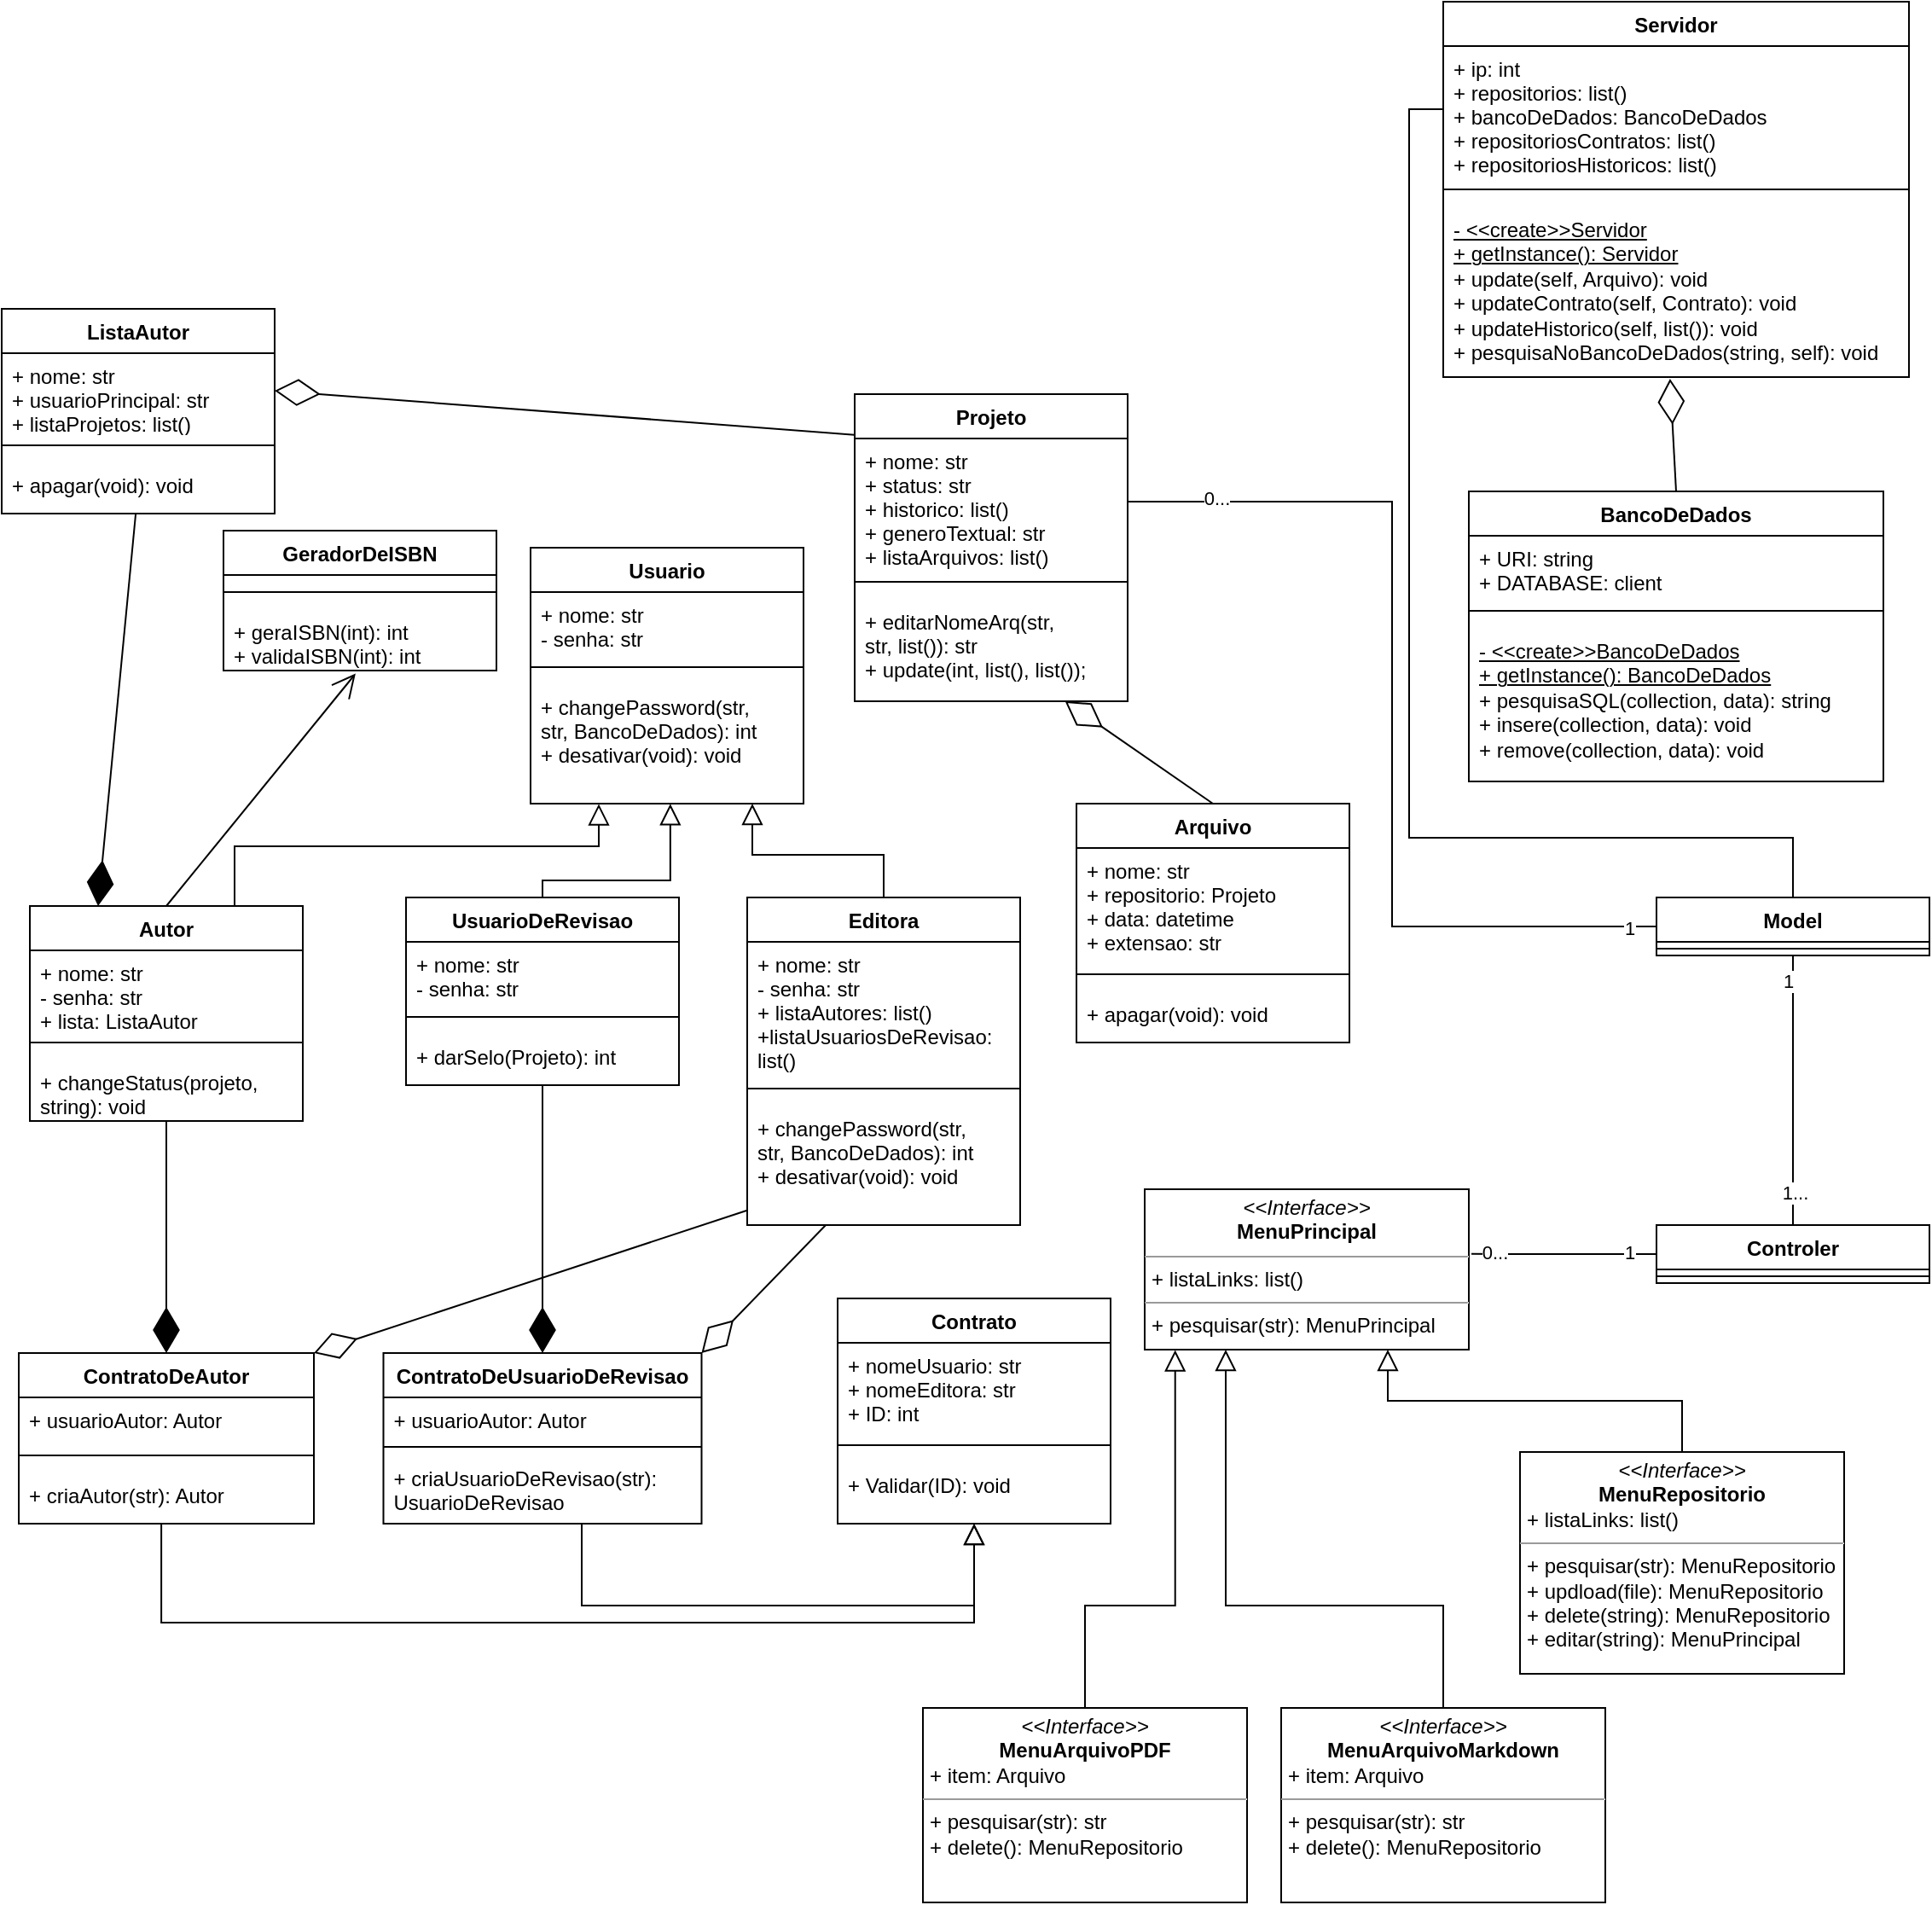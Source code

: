 <mxfile version="16.6.1" type="github">
  <diagram id="iD0jJyExuzn9wdiRFbf3" name="Page-1">
    <mxGraphModel dx="868" dy="496" grid="1" gridSize="10" guides="1" tooltips="1" connect="1" arrows="1" fold="1" page="1" pageScale="1" pageWidth="1169" pageHeight="827" background="#ffffff" math="0" shadow="0">
      <root>
        <mxCell id="0" />
        <mxCell id="1" parent="0" />
        <mxCell id="a2z8byq1sfgldATIfAdU-1" value="Usuario" style="swimlane;fontStyle=1;align=center;verticalAlign=top;childLayout=stackLayout;horizontal=1;startSize=26;horizontalStack=0;resizeParent=1;resizeParentMax=0;resizeLast=0;collapsible=1;marginBottom=0;" parent="1" vertex="1">
          <mxGeometry x="320" y="690" width="160" height="150" as="geometry" />
        </mxCell>
        <mxCell id="a2z8byq1sfgldATIfAdU-2" value="+ nome: str&#xa;- senha: str" style="text;strokeColor=none;fillColor=none;align=left;verticalAlign=top;spacingLeft=4;spacingRight=4;overflow=hidden;rotatable=0;points=[[0,0.5],[1,0.5]];portConstraint=eastwest;" parent="a2z8byq1sfgldATIfAdU-1" vertex="1">
          <mxGeometry y="26" width="160" height="34" as="geometry" />
        </mxCell>
        <mxCell id="a2z8byq1sfgldATIfAdU-3" value="" style="line;strokeWidth=1;fillColor=none;align=left;verticalAlign=middle;spacingTop=-1;spacingLeft=3;spacingRight=3;rotatable=0;labelPosition=right;points=[];portConstraint=eastwest;" parent="a2z8byq1sfgldATIfAdU-1" vertex="1">
          <mxGeometry y="60" width="160" height="20" as="geometry" />
        </mxCell>
        <mxCell id="a2z8byq1sfgldATIfAdU-4" value="+ changePassword(str,&#xa;str, BancoDeDados): int&#xa;+ desativar(void): void " style="text;strokeColor=none;fillColor=none;align=left;verticalAlign=top;spacingLeft=4;spacingRight=4;overflow=hidden;rotatable=0;points=[[0,0.5],[1,0.5]];portConstraint=eastwest;" parent="a2z8byq1sfgldATIfAdU-1" vertex="1">
          <mxGeometry y="80" width="160" height="70" as="geometry" />
        </mxCell>
        <mxCell id="a2z8byq1sfgldATIfAdU-5" value="Autor" style="swimlane;fontStyle=1;align=center;verticalAlign=top;childLayout=stackLayout;horizontal=1;startSize=26;horizontalStack=0;resizeParent=1;resizeParentMax=0;resizeLast=0;collapsible=1;marginBottom=0;" parent="1" vertex="1">
          <mxGeometry x="26.5" y="900" width="160" height="126" as="geometry" />
        </mxCell>
        <mxCell id="a2z8byq1sfgldATIfAdU-6" value="+ nome: str&#xa;- senha: str&#xa;+ lista: ListaAutor" style="text;strokeColor=none;fillColor=none;align=left;verticalAlign=top;spacingLeft=4;spacingRight=4;overflow=hidden;rotatable=0;points=[[0,0.5],[1,0.5]];portConstraint=eastwest;" parent="a2z8byq1sfgldATIfAdU-5" vertex="1">
          <mxGeometry y="26" width="160" height="44" as="geometry" />
        </mxCell>
        <mxCell id="a2z8byq1sfgldATIfAdU-7" value="" style="line;strokeWidth=1;fillColor=none;align=left;verticalAlign=middle;spacingTop=-1;spacingLeft=3;spacingRight=3;rotatable=0;labelPosition=right;points=[];portConstraint=eastwest;" parent="a2z8byq1sfgldATIfAdU-5" vertex="1">
          <mxGeometry y="70" width="160" height="20" as="geometry" />
        </mxCell>
        <mxCell id="a2z8byq1sfgldATIfAdU-8" value="+ changeStatus(projeto,&#xa;string): void" style="text;strokeColor=none;fillColor=none;align=left;verticalAlign=top;spacingLeft=4;spacingRight=4;overflow=hidden;rotatable=0;points=[[0,0.5],[1,0.5]];portConstraint=eastwest;" parent="a2z8byq1sfgldATIfAdU-5" vertex="1">
          <mxGeometry y="90" width="160" height="36" as="geometry" />
        </mxCell>
        <mxCell id="a2z8byq1sfgldATIfAdU-9" value="" style="endArrow=block;endSize=10;endFill=0;shadow=0;strokeWidth=1;rounded=0;edgeStyle=elbowEdgeStyle;elbow=vertical;exitX=0.75;exitY=0;exitDx=0;exitDy=0;entryX=0.25;entryY=1.003;entryDx=0;entryDy=0;entryPerimeter=0;" parent="1" source="a2z8byq1sfgldATIfAdU-5" target="a2z8byq1sfgldATIfAdU-4" edge="1">
          <mxGeometry width="160" relative="1" as="geometry">
            <mxPoint x="387" y="959" as="sourcePoint" />
            <mxPoint x="437" y="845" as="targetPoint" />
            <Array as="points">
              <mxPoint x="170" y="865" />
              <mxPoint x="407" y="865" />
              <mxPoint x="417" y="895" />
            </Array>
          </mxGeometry>
        </mxCell>
        <mxCell id="a2z8byq1sfgldATIfAdU-10" value="UsuarioDeRevisao" style="swimlane;fontStyle=1;align=center;verticalAlign=top;childLayout=stackLayout;horizontal=1;startSize=26;horizontalStack=0;resizeParent=1;resizeParentMax=0;resizeLast=0;collapsible=1;marginBottom=0;" parent="1" vertex="1">
          <mxGeometry x="247" y="895" width="160" height="110" as="geometry" />
        </mxCell>
        <mxCell id="a2z8byq1sfgldATIfAdU-11" value="+ nome: str&#xa;- senha: str" style="text;strokeColor=none;fillColor=none;align=left;verticalAlign=top;spacingLeft=4;spacingRight=4;overflow=hidden;rotatable=0;points=[[0,0.5],[1,0.5]];portConstraint=eastwest;" parent="a2z8byq1sfgldATIfAdU-10" vertex="1">
          <mxGeometry y="26" width="160" height="34" as="geometry" />
        </mxCell>
        <mxCell id="a2z8byq1sfgldATIfAdU-12" value="" style="line;strokeWidth=1;fillColor=none;align=left;verticalAlign=middle;spacingTop=-1;spacingLeft=3;spacingRight=3;rotatable=0;labelPosition=right;points=[];portConstraint=eastwest;" parent="a2z8byq1sfgldATIfAdU-10" vertex="1">
          <mxGeometry y="60" width="160" height="20" as="geometry" />
        </mxCell>
        <mxCell id="a2z8byq1sfgldATIfAdU-13" value="+ darSelo(Projeto): int" style="text;strokeColor=none;fillColor=none;align=left;verticalAlign=top;spacingLeft=4;spacingRight=4;overflow=hidden;rotatable=0;points=[[0,0.5],[1,0.5]];portConstraint=eastwest;" parent="a2z8byq1sfgldATIfAdU-10" vertex="1">
          <mxGeometry y="80" width="160" height="30" as="geometry" />
        </mxCell>
        <mxCell id="a2z8byq1sfgldATIfAdU-14" value="" style="endArrow=block;endSize=10;endFill=0;shadow=0;strokeWidth=1;rounded=0;edgeStyle=elbowEdgeStyle;elbow=vertical;exitX=0.5;exitY=0;exitDx=0;exitDy=0;entryX=0.512;entryY=1.002;entryDx=0;entryDy=0;entryPerimeter=0;" parent="1" source="a2z8byq1sfgldATIfAdU-10" target="a2z8byq1sfgldATIfAdU-4" edge="1">
          <mxGeometry width="160" relative="1" as="geometry">
            <mxPoint x="567" y="975" as="sourcePoint" />
            <mxPoint x="437" y="845" as="targetPoint" />
            <Array as="points">
              <mxPoint x="447" y="885" />
              <mxPoint x="487" y="865" />
              <mxPoint x="487" y="895" />
              <mxPoint x="497" y="905" />
            </Array>
          </mxGeometry>
        </mxCell>
        <mxCell id="a2z8byq1sfgldATIfAdU-15" value="Projeto" style="swimlane;fontStyle=1;align=center;verticalAlign=top;childLayout=stackLayout;horizontal=1;startSize=26;horizontalStack=0;resizeParent=1;resizeParentMax=0;resizeLast=0;collapsible=1;marginBottom=0;" parent="1" vertex="1">
          <mxGeometry x="510" y="600" width="160" height="180" as="geometry" />
        </mxCell>
        <mxCell id="a2z8byq1sfgldATIfAdU-16" value="+ nome: str&#xa;+ status: str&#xa;+ historico: list()&#xa;+ generoTextual: str&#xa;+ listaArquivos: list()&#xa;" style="text;strokeColor=none;fillColor=none;align=left;verticalAlign=top;spacingLeft=4;spacingRight=4;overflow=hidden;rotatable=0;points=[[0,0.5],[1,0.5]];portConstraint=eastwest;" parent="a2z8byq1sfgldATIfAdU-15" vertex="1">
          <mxGeometry y="26" width="160" height="74" as="geometry" />
        </mxCell>
        <mxCell id="a2z8byq1sfgldATIfAdU-17" value="" style="line;strokeWidth=1;fillColor=none;align=left;verticalAlign=middle;spacingTop=-1;spacingLeft=3;spacingRight=3;rotatable=0;labelPosition=right;points=[];portConstraint=eastwest;" parent="a2z8byq1sfgldATIfAdU-15" vertex="1">
          <mxGeometry y="100" width="160" height="20" as="geometry" />
        </mxCell>
        <mxCell id="a2z8byq1sfgldATIfAdU-18" value="+ editarNomeArq(str, &#xa;str, list()): str&#xa;+ update(int, list(), list());" style="text;strokeColor=none;fillColor=none;align=left;verticalAlign=top;spacingLeft=4;spacingRight=4;overflow=hidden;rotatable=0;points=[[0,0.5],[1,0.5]];portConstraint=eastwest;" parent="a2z8byq1sfgldATIfAdU-15" vertex="1">
          <mxGeometry y="120" width="160" height="60" as="geometry" />
        </mxCell>
        <mxCell id="a2z8byq1sfgldATIfAdU-19" value="ListaAutor" style="swimlane;fontStyle=1;align=center;verticalAlign=top;childLayout=stackLayout;horizontal=1;startSize=26;horizontalStack=0;resizeParent=1;resizeParentMax=0;resizeLast=0;collapsible=1;marginBottom=0;" parent="1" vertex="1">
          <mxGeometry x="10" y="550" width="160" height="120" as="geometry" />
        </mxCell>
        <mxCell id="a2z8byq1sfgldATIfAdU-20" value="+ nome: str&#xa;+ usuarioPrincipal: str&#xa;+ listaProjetos: list()" style="text;strokeColor=none;fillColor=none;align=left;verticalAlign=top;spacingLeft=4;spacingRight=4;overflow=hidden;rotatable=0;points=[[0,0.5],[1,0.5]];portConstraint=eastwest;" parent="a2z8byq1sfgldATIfAdU-19" vertex="1">
          <mxGeometry y="26" width="160" height="44" as="geometry" />
        </mxCell>
        <mxCell id="a2z8byq1sfgldATIfAdU-21" value="" style="line;strokeWidth=1;fillColor=none;align=left;verticalAlign=middle;spacingTop=-1;spacingLeft=3;spacingRight=3;rotatable=0;labelPosition=right;points=[];portConstraint=eastwest;" parent="a2z8byq1sfgldATIfAdU-19" vertex="1">
          <mxGeometry y="70" width="160" height="20" as="geometry" />
        </mxCell>
        <mxCell id="a2z8byq1sfgldATIfAdU-22" value="+ apagar(void): void" style="text;strokeColor=none;fillColor=none;align=left;verticalAlign=top;spacingLeft=4;spacingRight=4;overflow=hidden;rotatable=0;points=[[0,0.5],[1,0.5]];portConstraint=eastwest;" parent="a2z8byq1sfgldATIfAdU-19" vertex="1">
          <mxGeometry y="90" width="160" height="30" as="geometry" />
        </mxCell>
        <mxCell id="a2z8byq1sfgldATIfAdU-23" value="Editora" style="swimlane;fontStyle=1;align=center;verticalAlign=top;childLayout=stackLayout;horizontal=1;startSize=26;horizontalStack=0;resizeParent=1;resizeParentMax=0;resizeLast=0;collapsible=1;marginBottom=0;" parent="1" vertex="1">
          <mxGeometry x="447" y="895" width="160" height="192" as="geometry" />
        </mxCell>
        <mxCell id="a2z8byq1sfgldATIfAdU-24" value="+ nome: str&#xa;- senha: str&#xa;+ listaAutores: list()&#xa;+listaUsuariosDeRevisao:&#xa;list()" style="text;strokeColor=none;fillColor=none;align=left;verticalAlign=top;spacingLeft=4;spacingRight=4;overflow=hidden;rotatable=0;points=[[0,0.5],[1,0.5]];portConstraint=eastwest;" parent="a2z8byq1sfgldATIfAdU-23" vertex="1">
          <mxGeometry y="26" width="160" height="76" as="geometry" />
        </mxCell>
        <mxCell id="a2z8byq1sfgldATIfAdU-25" value="" style="line;strokeWidth=1;fillColor=none;align=left;verticalAlign=middle;spacingTop=-1;spacingLeft=3;spacingRight=3;rotatable=0;labelPosition=right;points=[];portConstraint=eastwest;" parent="a2z8byq1sfgldATIfAdU-23" vertex="1">
          <mxGeometry y="102" width="160" height="20" as="geometry" />
        </mxCell>
        <mxCell id="a2z8byq1sfgldATIfAdU-26" value="+ changePassword(str,&#xa;str, BancoDeDados): int&#xa;+ desativar(void): void " style="text;strokeColor=none;fillColor=none;align=left;verticalAlign=top;spacingLeft=4;spacingRight=4;overflow=hidden;rotatable=0;points=[[0,0.5],[1,0.5]];portConstraint=eastwest;" parent="a2z8byq1sfgldATIfAdU-23" vertex="1">
          <mxGeometry y="122" width="160" height="70" as="geometry" />
        </mxCell>
        <mxCell id="a2z8byq1sfgldATIfAdU-27" value="ContratoDeAutor" style="swimlane;fontStyle=1;align=center;verticalAlign=top;childLayout=stackLayout;horizontal=1;startSize=26;horizontalStack=0;resizeParent=1;resizeParentMax=0;resizeLast=0;collapsible=1;marginBottom=0;" parent="1" vertex="1">
          <mxGeometry x="20" y="1162" width="173" height="100" as="geometry" />
        </mxCell>
        <mxCell id="a2z8byq1sfgldATIfAdU-28" value="+ usuarioAutor: Autor" style="text;strokeColor=none;fillColor=none;align=left;verticalAlign=top;spacingLeft=4;spacingRight=4;overflow=hidden;rotatable=0;points=[[0,0.5],[1,0.5]];portConstraint=eastwest;" parent="a2z8byq1sfgldATIfAdU-27" vertex="1">
          <mxGeometry y="26" width="173" height="24" as="geometry" />
        </mxCell>
        <mxCell id="a2z8byq1sfgldATIfAdU-29" value="" style="line;strokeWidth=1;fillColor=none;align=left;verticalAlign=middle;spacingTop=-1;spacingLeft=3;spacingRight=3;rotatable=0;labelPosition=right;points=[];portConstraint=eastwest;" parent="a2z8byq1sfgldATIfAdU-27" vertex="1">
          <mxGeometry y="50" width="173" height="20" as="geometry" />
        </mxCell>
        <mxCell id="a2z8byq1sfgldATIfAdU-30" value="+ criaAutor(str): Autor" style="text;strokeColor=none;fillColor=none;align=left;verticalAlign=top;spacingLeft=4;spacingRight=4;overflow=hidden;rotatable=0;points=[[0,0.5],[1,0.5]];portConstraint=eastwest;" parent="a2z8byq1sfgldATIfAdU-27" vertex="1">
          <mxGeometry y="70" width="173" height="30" as="geometry" />
        </mxCell>
        <mxCell id="a2z8byq1sfgldATIfAdU-31" value="Contrato" style="swimlane;fontStyle=1;align=center;verticalAlign=top;childLayout=stackLayout;horizontal=1;startSize=26;horizontalStack=0;resizeParent=1;resizeParentMax=0;resizeLast=0;collapsible=1;marginBottom=0;" parent="1" vertex="1">
          <mxGeometry x="500" y="1130" width="160" height="132" as="geometry" />
        </mxCell>
        <mxCell id="a2z8byq1sfgldATIfAdU-32" value="+ nomeUsuario: str&#xa;+ nomeEditora: str&#xa;+ ID: int" style="text;strokeColor=none;fillColor=none;align=left;verticalAlign=top;spacingLeft=4;spacingRight=4;overflow=hidden;rotatable=0;points=[[0,0.5],[1,0.5]];portConstraint=eastwest;" parent="a2z8byq1sfgldATIfAdU-31" vertex="1">
          <mxGeometry y="26" width="160" height="50" as="geometry" />
        </mxCell>
        <mxCell id="a2z8byq1sfgldATIfAdU-33" value="" style="line;strokeWidth=1;fillColor=none;align=left;verticalAlign=middle;spacingTop=-1;spacingLeft=3;spacingRight=3;rotatable=0;labelPosition=right;points=[];portConstraint=eastwest;" parent="a2z8byq1sfgldATIfAdU-31" vertex="1">
          <mxGeometry y="76" width="160" height="20" as="geometry" />
        </mxCell>
        <mxCell id="a2z8byq1sfgldATIfAdU-34" value="+ Validar(ID): void" style="text;strokeColor=none;fillColor=none;align=left;verticalAlign=top;spacingLeft=4;spacingRight=4;overflow=hidden;rotatable=0;points=[[0,0.5],[1,0.5]];portConstraint=eastwest;" parent="a2z8byq1sfgldATIfAdU-31" vertex="1">
          <mxGeometry y="96" width="160" height="36" as="geometry" />
        </mxCell>
        <mxCell id="a2z8byq1sfgldATIfAdU-35" value="Arquivo" style="swimlane;fontStyle=1;align=center;verticalAlign=top;childLayout=stackLayout;horizontal=1;startSize=26;horizontalStack=0;resizeParent=1;resizeParentMax=0;resizeLast=0;collapsible=1;marginBottom=0;" parent="1" vertex="1">
          <mxGeometry x="640" y="840" width="160" height="140" as="geometry" />
        </mxCell>
        <mxCell id="a2z8byq1sfgldATIfAdU-36" value="+ nome: str&#xa;+ repositorio: Projeto&#xa;+ data: datetime&#xa;+ extensao: str" style="text;strokeColor=none;fillColor=none;align=left;verticalAlign=top;spacingLeft=4;spacingRight=4;overflow=hidden;rotatable=0;points=[[0,0.5],[1,0.5]];portConstraint=eastwest;" parent="a2z8byq1sfgldATIfAdU-35" vertex="1">
          <mxGeometry y="26" width="160" height="64" as="geometry" />
        </mxCell>
        <mxCell id="a2z8byq1sfgldATIfAdU-37" value="" style="line;strokeWidth=1;fillColor=none;align=left;verticalAlign=middle;spacingTop=-1;spacingLeft=3;spacingRight=3;rotatable=0;labelPosition=right;points=[];portConstraint=eastwest;" parent="a2z8byq1sfgldATIfAdU-35" vertex="1">
          <mxGeometry y="90" width="160" height="20" as="geometry" />
        </mxCell>
        <mxCell id="a2z8byq1sfgldATIfAdU-38" value="+ apagar(void): void" style="text;strokeColor=none;fillColor=none;align=left;verticalAlign=top;spacingLeft=4;spacingRight=4;overflow=hidden;rotatable=0;points=[[0,0.5],[1,0.5]];portConstraint=eastwest;" parent="a2z8byq1sfgldATIfAdU-35" vertex="1">
          <mxGeometry y="110" width="160" height="30" as="geometry" />
        </mxCell>
        <mxCell id="a2z8byq1sfgldATIfAdU-39" value="" style="endArrow=diamondThin;endFill=0;endSize=24;html=1;rounded=0;exitX=-0.001;exitY=-0.029;exitDx=0;exitDy=0;entryX=1;entryY=0.5;entryDx=0;entryDy=0;exitPerimeter=0;" parent="1" source="a2z8byq1sfgldATIfAdU-16" target="a2z8byq1sfgldATIfAdU-20" edge="1">
          <mxGeometry width="160" relative="1" as="geometry">
            <mxPoint x="490" y="910" as="sourcePoint" />
            <mxPoint x="650" y="910" as="targetPoint" />
          </mxGeometry>
        </mxCell>
        <mxCell id="a2z8byq1sfgldATIfAdU-40" value="" style="endArrow=diamondThin;endFill=0;endSize=24;html=1;rounded=0;exitX=0.5;exitY=0;exitDx=0;exitDy=0;" parent="1" source="a2z8byq1sfgldATIfAdU-35" target="a2z8byq1sfgldATIfAdU-18" edge="1">
          <mxGeometry width="160" relative="1" as="geometry">
            <mxPoint x="770" y="863" as="sourcePoint" />
            <mxPoint x="657" y="718" as="targetPoint" />
          </mxGeometry>
        </mxCell>
        <mxCell id="a2z8byq1sfgldATIfAdU-41" value="" style="endArrow=block;endSize=10;endFill=0;shadow=0;strokeWidth=1;rounded=0;edgeStyle=elbowEdgeStyle;elbow=vertical;exitX=0.5;exitY=0;exitDx=0;exitDy=0;" parent="1" source="a2z8byq1sfgldATIfAdU-23" target="a2z8byq1sfgldATIfAdU-4" edge="1">
          <mxGeometry width="160" relative="1" as="geometry">
            <mxPoint x="337" y="905.0" as="sourcePoint" />
            <mxPoint x="388.92" y="820.14" as="targetPoint" />
            <Array as="points">
              <mxPoint x="450" y="870" />
              <mxPoint x="457" y="895" />
              <mxPoint x="497" y="875" />
              <mxPoint x="497" y="905" />
              <mxPoint x="507" y="915" />
            </Array>
          </mxGeometry>
        </mxCell>
        <mxCell id="a2z8byq1sfgldATIfAdU-42" value="" style="endArrow=diamondThin;endFill=1;endSize=24;html=1;rounded=0;entryX=0.5;entryY=0;entryDx=0;entryDy=0;" parent="1" source="a2z8byq1sfgldATIfAdU-13" target="a2z8byq1sfgldATIfAdU-48" edge="1">
          <mxGeometry width="160" relative="1" as="geometry">
            <mxPoint x="490" y="1020" as="sourcePoint" />
            <mxPoint x="230" y="1090" as="targetPoint" />
          </mxGeometry>
        </mxCell>
        <mxCell id="a2z8byq1sfgldATIfAdU-43" value="" style="endArrow=diamondThin;endFill=1;endSize=24;html=1;rounded=0;entryX=0.5;entryY=0;entryDx=0;entryDy=0;" parent="1" source="a2z8byq1sfgldATIfAdU-8" target="a2z8byq1sfgldATIfAdU-27" edge="1">
          <mxGeometry width="160" relative="1" as="geometry">
            <mxPoint x="335.194" y="1085.0" as="sourcePoint" />
            <mxPoint x="190" y="1070" as="targetPoint" />
          </mxGeometry>
        </mxCell>
        <mxCell id="a2z8byq1sfgldATIfAdU-44" value="" style="endArrow=block;endSize=10;endFill=0;shadow=0;strokeWidth=1;rounded=0;edgeStyle=elbowEdgeStyle;elbow=vertical;" parent="1" source="a2z8byq1sfgldATIfAdU-51" target="a2z8byq1sfgldATIfAdU-34" edge="1">
          <mxGeometry width="160" relative="1" as="geometry">
            <mxPoint x="107.69" y="1269.08" as="sourcePoint" />
            <mxPoint x="129.97" y="1320.0" as="targetPoint" />
            <Array as="points">
              <mxPoint x="350" y="1310" />
              <mxPoint x="560" y="1330" />
              <mxPoint x="470" y="1300" />
              <mxPoint x="250" y="1398.86" />
              <mxPoint x="290" y="1378.86" />
              <mxPoint x="290" y="1408.86" />
              <mxPoint x="300" y="1418.86" />
            </Array>
          </mxGeometry>
        </mxCell>
        <mxCell id="a2z8byq1sfgldATIfAdU-45" value="" style="endArrow=block;endSize=10;endFill=0;shadow=0;strokeWidth=1;rounded=0;edgeStyle=elbowEdgeStyle;elbow=vertical;exitX=0.483;exitY=1.01;exitDx=0;exitDy=0;exitPerimeter=0;" parent="1" source="a2z8byq1sfgldATIfAdU-30" target="a2z8byq1sfgldATIfAdU-34" edge="1">
          <mxGeometry width="160" relative="1" as="geometry">
            <mxPoint x="117.69" y="1313.08" as="sourcePoint" />
            <mxPoint x="600" y="1350.0" as="targetPoint" />
            <Array as="points">
              <mxPoint x="350" y="1320" />
              <mxPoint x="580" y="1340" />
              <mxPoint x="600" y="1320" />
              <mxPoint x="510" y="1350" />
              <mxPoint x="530" y="1340" />
              <mxPoint x="470" y="1370" />
              <mxPoint x="550" y="1340" />
              <mxPoint x="430" y="1380" />
              <mxPoint x="260" y="1408.86" />
              <mxPoint x="300" y="1388.86" />
              <mxPoint x="300" y="1418.86" />
              <mxPoint x="310" y="1428.86" />
            </Array>
          </mxGeometry>
        </mxCell>
        <mxCell id="a2z8byq1sfgldATIfAdU-46" value="" style="endArrow=diamondThin;endFill=0;endSize=24;html=1;rounded=0;entryX=1;entryY=0;entryDx=0;entryDy=0;" parent="1" source="a2z8byq1sfgldATIfAdU-26" target="a2z8byq1sfgldATIfAdU-48" edge="1">
          <mxGeometry width="160" relative="1" as="geometry">
            <mxPoint x="850" y="1000.0" as="sourcePoint" />
            <mxPoint x="212.0" y="1150" as="targetPoint" />
          </mxGeometry>
        </mxCell>
        <mxCell id="a2z8byq1sfgldATIfAdU-47" value="" style="endArrow=diamondThin;endFill=0;endSize=24;html=1;rounded=0;entryX=1;entryY=0;entryDx=0;entryDy=0;" parent="1" source="a2z8byq1sfgldATIfAdU-26" target="a2z8byq1sfgldATIfAdU-27" edge="1">
          <mxGeometry width="160" relative="1" as="geometry">
            <mxPoint x="509.96" y="1059.97" as="sourcePoint" />
            <mxPoint x="222" y="1160" as="targetPoint" />
          </mxGeometry>
        </mxCell>
        <mxCell id="a2z8byq1sfgldATIfAdU-48" value="ContratoDeUsuarioDeRevisao" style="swimlane;fontStyle=1;align=center;verticalAlign=top;childLayout=stackLayout;horizontal=1;startSize=26;horizontalStack=0;resizeParent=1;resizeParentMax=0;resizeLast=0;collapsible=1;marginBottom=0;" parent="1" vertex="1">
          <mxGeometry x="233.75" y="1162" width="186.5" height="100" as="geometry" />
        </mxCell>
        <mxCell id="a2z8byq1sfgldATIfAdU-49" value="+ usuarioAutor: Autor" style="text;strokeColor=none;fillColor=none;align=left;verticalAlign=top;spacingLeft=4;spacingRight=4;overflow=hidden;rotatable=0;points=[[0,0.5],[1,0.5]];portConstraint=eastwest;" parent="a2z8byq1sfgldATIfAdU-48" vertex="1">
          <mxGeometry y="26" width="186.5" height="24" as="geometry" />
        </mxCell>
        <mxCell id="a2z8byq1sfgldATIfAdU-50" value="" style="line;strokeWidth=1;fillColor=none;align=left;verticalAlign=middle;spacingTop=-1;spacingLeft=3;spacingRight=3;rotatable=0;labelPosition=right;points=[];portConstraint=eastwest;" parent="a2z8byq1sfgldATIfAdU-48" vertex="1">
          <mxGeometry y="50" width="186.5" height="10" as="geometry" />
        </mxCell>
        <mxCell id="a2z8byq1sfgldATIfAdU-51" value="+ criaUsuarioDeRevisao(str): &#xa;UsuarioDeRevisao" style="text;strokeColor=none;fillColor=none;align=left;verticalAlign=top;spacingLeft=4;spacingRight=4;overflow=hidden;rotatable=0;points=[[0,0.5],[1,0.5]];portConstraint=eastwest;" parent="a2z8byq1sfgldATIfAdU-48" vertex="1">
          <mxGeometry y="60" width="186.5" height="40" as="geometry" />
        </mxCell>
        <mxCell id="a2z8byq1sfgldATIfAdU-52" value="" style="endArrow=diamondThin;endFill=1;endSize=24;html=1;rounded=0;entryX=0.25;entryY=0;entryDx=0;entryDy=0;" parent="1" source="a2z8byq1sfgldATIfAdU-22" target="a2z8byq1sfgldATIfAdU-5" edge="1">
          <mxGeometry width="160" relative="1" as="geometry">
            <mxPoint x="116.5" y="1026" as="sourcePoint" />
            <mxPoint x="116.5" y="1172.0" as="targetPoint" />
          </mxGeometry>
        </mxCell>
        <mxCell id="a2z8byq1sfgldATIfAdU-53" value="Servidor" style="swimlane;fontStyle=1;align=center;verticalAlign=top;childLayout=stackLayout;horizontal=1;startSize=26;horizontalStack=0;resizeParent=1;resizeParentMax=0;resizeLast=0;collapsible=1;marginBottom=0;" parent="1" vertex="1">
          <mxGeometry x="855" y="370" width="273" height="220" as="geometry" />
        </mxCell>
        <mxCell id="a2z8byq1sfgldATIfAdU-54" value="+ ip: int&#xa;+ repositorios: list()&#xa;+ bancoDeDados: BancoDeDados&#xa;+ repositoriosContratos: list()&#xa;+ repositoriosHistoricos: list()" style="text;strokeColor=none;fillColor=none;align=left;verticalAlign=top;spacingLeft=4;spacingRight=4;overflow=hidden;rotatable=0;points=[[0,0.5],[1,0.5]];portConstraint=eastwest;" parent="a2z8byq1sfgldATIfAdU-53" vertex="1">
          <mxGeometry y="26" width="273" height="74" as="geometry" />
        </mxCell>
        <mxCell id="a2z8byq1sfgldATIfAdU-55" value="" style="line;strokeWidth=1;fillColor=none;align=left;verticalAlign=middle;spacingTop=-1;spacingLeft=3;spacingRight=3;rotatable=0;labelPosition=right;points=[];portConstraint=eastwest;" parent="a2z8byq1sfgldATIfAdU-53" vertex="1">
          <mxGeometry y="100" width="273" height="20" as="geometry" />
        </mxCell>
        <mxCell id="a2z8byq1sfgldATIfAdU-56" value="&lt;u&gt;- &amp;lt;&amp;lt;create&amp;gt;&amp;gt;Servidor&lt;br&gt;+ getInstance(): Servidor&lt;/u&gt;&lt;br&gt;+ update(self, Arquivo): void&lt;br&gt;+ updateContrato(self, Contrato): void&lt;br&gt;+ updateHistorico(self, list()): void&lt;br&gt;+ pesquisaNoBancoDeDados(string, self): void" style="text;strokeColor=none;fillColor=none;align=left;verticalAlign=top;spacingLeft=4;spacingRight=4;overflow=hidden;rotatable=0;points=[[0,0.5],[1,0.5]];portConstraint=eastwest;html=1;" parent="a2z8byq1sfgldATIfAdU-53" vertex="1">
          <mxGeometry y="120" width="273" height="100" as="geometry" />
        </mxCell>
        <mxCell id="a2z8byq1sfgldATIfAdU-58" value="BancoDeDados" style="swimlane;fontStyle=1;align=center;verticalAlign=top;childLayout=stackLayout;horizontal=1;startSize=26;horizontalStack=0;resizeParent=1;resizeParentMax=0;resizeLast=0;collapsible=1;marginBottom=0;" parent="1" vertex="1">
          <mxGeometry x="870" y="657" width="243" height="170" as="geometry" />
        </mxCell>
        <mxCell id="a2z8byq1sfgldATIfAdU-59" value="+ URI: string&#xa;+ DATABASE: client" style="text;strokeColor=none;fillColor=none;align=left;verticalAlign=top;spacingLeft=4;spacingRight=4;overflow=hidden;rotatable=0;points=[[0,0.5],[1,0.5]];portConstraint=eastwest;" parent="a2z8byq1sfgldATIfAdU-58" vertex="1">
          <mxGeometry y="26" width="243" height="34" as="geometry" />
        </mxCell>
        <mxCell id="a2z8byq1sfgldATIfAdU-60" value="" style="line;strokeWidth=1;fillColor=none;align=left;verticalAlign=middle;spacingTop=-1;spacingLeft=3;spacingRight=3;rotatable=0;labelPosition=right;points=[];portConstraint=eastwest;" parent="a2z8byq1sfgldATIfAdU-58" vertex="1">
          <mxGeometry y="60" width="243" height="20" as="geometry" />
        </mxCell>
        <mxCell id="a2z8byq1sfgldATIfAdU-61" value="&lt;u&gt;- &amp;lt;&amp;lt;create&amp;gt;&amp;gt;BancoDeDados&lt;br&gt;+ getInstance(): BancoDeDados&lt;/u&gt;&lt;br&gt;+ pesquisaSQL(collection, data): string&lt;br&gt;+ insere(collection, data): void&lt;br&gt;+ remove(collection, data): void" style="text;strokeColor=none;fillColor=none;align=left;verticalAlign=top;spacingLeft=4;spacingRight=4;overflow=hidden;rotatable=0;points=[[0,0.5],[1,0.5]];portConstraint=eastwest;html=1;fontStyle=0" parent="a2z8byq1sfgldATIfAdU-58" vertex="1">
          <mxGeometry y="80" width="243" height="90" as="geometry" />
        </mxCell>
        <mxCell id="a2z8byq1sfgldATIfAdU-62" value="" style="endArrow=diamondThin;endFill=0;endSize=24;html=1;rounded=0;exitX=0.5;exitY=0;exitDx=0;exitDy=0;entryX=0.487;entryY=1.01;entryDx=0;entryDy=0;entryPerimeter=0;" parent="1" source="a2z8byq1sfgldATIfAdU-58" target="a2z8byq1sfgldATIfAdU-56" edge="1">
          <mxGeometry width="160" relative="1" as="geometry">
            <mxPoint x="730" y="850" as="sourcePoint" />
            <mxPoint x="963.5" y="760" as="targetPoint" />
          </mxGeometry>
        </mxCell>
        <mxCell id="a2z8byq1sfgldATIfAdU-63" value="GeradorDeISBN" style="swimlane;fontStyle=1;align=center;verticalAlign=top;childLayout=stackLayout;horizontal=1;startSize=26;horizontalStack=0;resizeParent=1;resizeParentMax=0;resizeLast=0;collapsible=1;marginBottom=0;" parent="1" vertex="1">
          <mxGeometry x="140" y="680" width="160" height="82" as="geometry" />
        </mxCell>
        <mxCell id="a2z8byq1sfgldATIfAdU-64" value="" style="line;strokeWidth=1;fillColor=none;align=left;verticalAlign=middle;spacingTop=-1;spacingLeft=3;spacingRight=3;rotatable=0;labelPosition=right;points=[];portConstraint=eastwest;" parent="a2z8byq1sfgldATIfAdU-63" vertex="1">
          <mxGeometry y="26" width="160" height="20" as="geometry" />
        </mxCell>
        <mxCell id="a2z8byq1sfgldATIfAdU-65" value="+ geraISBN(int): int&#xa;+ validaISBN(int): int" style="text;strokeColor=none;fillColor=none;align=left;verticalAlign=top;spacingLeft=4;spacingRight=4;overflow=hidden;rotatable=0;points=[[0,0.5],[1,0.5]];portConstraint=eastwest;" parent="a2z8byq1sfgldATIfAdU-63" vertex="1">
          <mxGeometry y="46" width="160" height="36" as="geometry" />
        </mxCell>
        <mxCell id="a2z8byq1sfgldATIfAdU-66" value="" style="endArrow=open;endFill=1;endSize=12;html=1;rounded=0;exitX=0.5;exitY=0;exitDx=0;exitDy=0;entryX=0.484;entryY=1.049;entryDx=0;entryDy=0;entryPerimeter=0;" parent="1" source="a2z8byq1sfgldATIfAdU-5" target="a2z8byq1sfgldATIfAdU-65" edge="1">
          <mxGeometry width="160" relative="1" as="geometry">
            <mxPoint x="110" y="810" as="sourcePoint" />
            <mxPoint x="270" y="810" as="targetPoint" />
          </mxGeometry>
        </mxCell>
        <mxCell id="a2z8byq1sfgldATIfAdU-67" value="&lt;p style=&quot;margin: 0px ; margin-top: 4px ; text-align: center&quot;&gt;&lt;i&gt;&amp;lt;&amp;lt;Interface&amp;gt;&amp;gt;&lt;/i&gt;&lt;br&gt;&lt;b&gt;MenuPrincipal&lt;/b&gt;&lt;/p&gt;&lt;hr size=&quot;1&quot;&gt;&lt;p style=&quot;margin: 0px ; margin-left: 4px&quot;&gt;+ listaLinks: list()&lt;/p&gt;&lt;hr size=&quot;1&quot;&gt;&lt;p style=&quot;margin: 0px ; margin-left: 4px&quot;&gt;+ pesquisar(str): MenuPrincipal&lt;/p&gt;&lt;p style=&quot;margin: 0px ; margin-left: 4px&quot;&gt;&lt;br&gt;&lt;br&gt;&lt;/p&gt;" style="verticalAlign=top;align=left;overflow=fill;fontSize=12;fontFamily=Helvetica;html=1;" parent="1" vertex="1">
          <mxGeometry x="680" y="1066" width="190" height="94" as="geometry" />
        </mxCell>
        <mxCell id="a2z8byq1sfgldATIfAdU-68" value="&lt;p style=&quot;margin: 0px ; margin-top: 4px ; text-align: center&quot;&gt;&lt;i&gt;&amp;lt;&amp;lt;Interface&amp;gt;&amp;gt;&lt;/i&gt;&lt;br&gt;&lt;b&gt;MenuRepositorio&lt;/b&gt;&lt;/p&gt;&lt;p style=&quot;margin: 0px ; margin-left: 4px&quot;&gt;+ listaLinks: list()&lt;/p&gt;&lt;hr size=&quot;1&quot;&gt;&lt;p style=&quot;margin: 0px ; margin-left: 4px&quot;&gt;+ pesquisar(str): MenuRepositorio&lt;/p&gt;&lt;p style=&quot;margin: 0px ; margin-left: 4px&quot;&gt;+ updload(file): MenuRepositorio&lt;/p&gt;&lt;p style=&quot;margin: 0px ; margin-left: 4px&quot;&gt;+ delete(string): MenuRepositorio&lt;/p&gt;&lt;p style=&quot;margin: 0px ; margin-left: 4px&quot;&gt;+ editar(string): MenuPrincipal&lt;/p&gt;&lt;p style=&quot;margin: 0px ; margin-left: 4px&quot;&gt;&lt;br&gt;&lt;br&gt;&lt;/p&gt;" style="verticalAlign=top;align=left;overflow=fill;fontSize=12;fontFamily=Helvetica;html=1;" parent="1" vertex="1">
          <mxGeometry x="900" y="1220" width="190" height="130" as="geometry" />
        </mxCell>
        <mxCell id="a2z8byq1sfgldATIfAdU-69" value="" style="endArrow=block;endSize=10;endFill=0;shadow=0;strokeWidth=1;rounded=0;edgeStyle=elbowEdgeStyle;elbow=vertical;exitX=0.5;exitY=0;exitDx=0;exitDy=0;entryX=0.75;entryY=1;entryDx=0;entryDy=0;" parent="1" source="a2z8byq1sfgldATIfAdU-68" target="a2z8byq1sfgldATIfAdU-67" edge="1">
          <mxGeometry width="160" relative="1" as="geometry">
            <mxPoint x="699.999" y="1360.3" as="sourcePoint" />
            <mxPoint x="1176.44" y="1360" as="targetPoint" />
            <Array as="points">
              <mxPoint x="940" y="1190" />
              <mxPoint x="1176.44" y="1438" />
              <mxPoint x="1196.44" y="1418" />
              <mxPoint x="1106.44" y="1448" />
              <mxPoint x="1126.44" y="1438" />
              <mxPoint x="1066.44" y="1468" />
              <mxPoint x="1146.44" y="1438" />
              <mxPoint x="1026.44" y="1478" />
              <mxPoint x="856.44" y="1506.86" />
              <mxPoint x="896.44" y="1486.86" />
              <mxPoint x="896.44" y="1516.86" />
              <mxPoint x="906.44" y="1526.86" />
            </Array>
          </mxGeometry>
        </mxCell>
        <mxCell id="0rT0vqhnUusjCCvM9n30-1" value="&lt;p style=&quot;margin: 0px ; margin-top: 4px ; text-align: center&quot;&gt;&lt;i&gt;&amp;lt;&amp;lt;Interface&amp;gt;&amp;gt;&lt;/i&gt;&lt;br&gt;&lt;b&gt;MenuArquivoPDF&lt;/b&gt;&lt;/p&gt;&lt;p style=&quot;margin: 0px ; margin-left: 4px&quot;&gt;+ item: Arquivo&lt;/p&gt;&lt;hr size=&quot;1&quot;&gt;&lt;p style=&quot;margin: 0px ; margin-left: 4px&quot;&gt;+ pesquisar(str): str&lt;/p&gt;&lt;p style=&quot;margin: 0px ; margin-left: 4px&quot;&gt;+ delete(): MenuRepositorio&lt;/p&gt;&lt;p style=&quot;margin: 0px ; margin-left: 4px&quot;&gt;&lt;br&gt;&lt;/p&gt;&lt;p style=&quot;margin: 0px ; margin-left: 4px&quot;&gt;&lt;br&gt;&lt;br&gt;&lt;/p&gt;" style="verticalAlign=top;align=left;overflow=fill;fontSize=12;fontFamily=Helvetica;html=1;" parent="1" vertex="1">
          <mxGeometry x="550" y="1370" width="190" height="114" as="geometry" />
        </mxCell>
        <mxCell id="0rT0vqhnUusjCCvM9n30-2" value="&lt;p style=&quot;margin: 0px ; margin-top: 4px ; text-align: center&quot;&gt;&lt;i&gt;&amp;lt;&amp;lt;Interface&amp;gt;&amp;gt;&lt;/i&gt;&lt;br&gt;&lt;b&gt;MenuArquivoMarkdown&lt;/b&gt;&lt;/p&gt;&lt;p style=&quot;margin: 0px ; margin-left: 4px&quot;&gt;+ item: Arquivo&lt;/p&gt;&lt;hr size=&quot;1&quot;&gt;&lt;p style=&quot;margin: 0px 0px 0px 4px&quot;&gt;+ pesquisar(str): str&lt;/p&gt;&lt;p style=&quot;margin: 0px 0px 0px 4px&quot;&gt;+ delete(): MenuRepositorio&lt;/p&gt;&lt;p style=&quot;margin: 0px 0px 0px 4px&quot;&gt;&lt;br&gt;&lt;/p&gt;&lt;p style=&quot;margin: 0px ; margin-left: 4px&quot;&gt;&lt;br&gt;&lt;/p&gt;" style="verticalAlign=top;align=left;overflow=fill;fontSize=12;fontFamily=Helvetica;html=1;" parent="1" vertex="1">
          <mxGeometry x="760" y="1370" width="190" height="114" as="geometry" />
        </mxCell>
        <mxCell id="0rT0vqhnUusjCCvM9n30-3" value="" style="endArrow=block;endSize=10;endFill=0;shadow=0;strokeWidth=1;rounded=0;edgeStyle=elbowEdgeStyle;elbow=vertical;entryX=0.094;entryY=1.003;entryDx=0;entryDy=0;entryPerimeter=0;" parent="1" target="a2z8byq1sfgldATIfAdU-67" edge="1">
          <mxGeometry width="160" relative="1" as="geometry">
            <mxPoint x="645" y="1370" as="sourcePoint" />
            <mxPoint x="900" y="1290" as="targetPoint" />
            <Array as="points">
              <mxPoint x="710" y="1310" />
              <mxPoint x="660" y="1330" />
              <mxPoint x="650" y="1340" />
              <mxPoint x="700" y="1300" />
              <mxPoint x="845" y="1260" />
              <mxPoint x="1081.44" y="1508" />
              <mxPoint x="1101.44" y="1488" />
              <mxPoint x="1011.44" y="1518" />
              <mxPoint x="1031.44" y="1508" />
              <mxPoint x="971.44" y="1538" />
              <mxPoint x="1051.44" y="1508" />
              <mxPoint x="931.44" y="1548" />
              <mxPoint x="761.44" y="1576.86" />
              <mxPoint x="801.44" y="1556.86" />
              <mxPoint x="801.44" y="1586.86" />
              <mxPoint x="811.44" y="1596.86" />
            </Array>
          </mxGeometry>
        </mxCell>
        <mxCell id="0rT0vqhnUusjCCvM9n30-5" value="" style="endArrow=block;endSize=10;endFill=0;shadow=0;strokeWidth=1;rounded=0;edgeStyle=elbowEdgeStyle;elbow=vertical;exitX=0.5;exitY=0;exitDx=0;exitDy=0;entryX=0.25;entryY=1;entryDx=0;entryDy=0;" parent="1" source="0rT0vqhnUusjCCvM9n30-2" target="a2z8byq1sfgldATIfAdU-67" edge="1">
          <mxGeometry width="160" relative="1" as="geometry">
            <mxPoint x="729.95" y="1170" as="sourcePoint" />
            <mxPoint x="655" y="1380" as="targetPoint" />
            <Array as="points">
              <mxPoint x="710" y="1310" />
              <mxPoint x="855" y="1270" />
              <mxPoint x="1091.44" y="1518" />
              <mxPoint x="1111.44" y="1498" />
              <mxPoint x="1021.44" y="1528" />
              <mxPoint x="1041.44" y="1518" />
              <mxPoint x="981.44" y="1548" />
              <mxPoint x="1061.44" y="1518" />
              <mxPoint x="941.44" y="1558" />
              <mxPoint x="771.44" y="1586.86" />
              <mxPoint x="811.44" y="1566.86" />
              <mxPoint x="811.44" y="1596.86" />
              <mxPoint x="821.44" y="1606.86" />
            </Array>
          </mxGeometry>
        </mxCell>
        <mxCell id="E-pJTXTLTHg0pEZGJywo-10" style="edgeStyle=orthogonalEdgeStyle;rounded=0;orthogonalLoop=1;jettySize=auto;html=1;exitX=0;exitY=0.5;exitDx=0;exitDy=0;entryX=1.008;entryY=0.403;entryDx=0;entryDy=0;entryPerimeter=0;endArrow=none;endFill=0;" parent="1" source="E-pJTXTLTHg0pEZGJywo-1" target="a2z8byq1sfgldATIfAdU-67" edge="1">
          <mxGeometry relative="1" as="geometry">
            <Array as="points">
              <mxPoint x="890" y="1104" />
              <mxPoint x="890" y="1104" />
            </Array>
          </mxGeometry>
        </mxCell>
        <mxCell id="Ijek_0vj7Mr89yx_cNAC-3" value="0..." style="edgeLabel;html=1;align=center;verticalAlign=middle;resizable=0;points=[];" vertex="1" connectable="0" parent="E-pJTXTLTHg0pEZGJywo-10">
          <mxGeometry x="0.752" y="-1" relative="1" as="geometry">
            <mxPoint as="offset" />
          </mxGeometry>
        </mxCell>
        <mxCell id="Ijek_0vj7Mr89yx_cNAC-4" value="1" style="edgeLabel;html=1;align=center;verticalAlign=middle;resizable=0;points=[];" vertex="1" connectable="0" parent="E-pJTXTLTHg0pEZGJywo-10">
          <mxGeometry x="-0.705" y="-1" relative="1" as="geometry">
            <mxPoint as="offset" />
          </mxGeometry>
        </mxCell>
        <mxCell id="E-pJTXTLTHg0pEZGJywo-16" style="edgeStyle=orthogonalEdgeStyle;rounded=0;orthogonalLoop=1;jettySize=auto;html=1;exitX=0.5;exitY=0;exitDx=0;exitDy=0;entryX=0.5;entryY=1;entryDx=0;entryDy=0;endArrow=none;endFill=0;" parent="1" source="E-pJTXTLTHg0pEZGJywo-1" target="E-pJTXTLTHg0pEZGJywo-12" edge="1">
          <mxGeometry relative="1" as="geometry" />
        </mxCell>
        <mxCell id="Ijek_0vj7Mr89yx_cNAC-1" value="1" style="edgeLabel;html=1;align=center;verticalAlign=middle;resizable=0;points=[];" vertex="1" connectable="0" parent="E-pJTXTLTHg0pEZGJywo-16">
          <mxGeometry x="0.81" y="3" relative="1" as="geometry">
            <mxPoint as="offset" />
          </mxGeometry>
        </mxCell>
        <mxCell id="Ijek_0vj7Mr89yx_cNAC-2" value="1..." style="edgeLabel;html=1;align=center;verticalAlign=middle;resizable=0;points=[];" vertex="1" connectable="0" parent="E-pJTXTLTHg0pEZGJywo-16">
          <mxGeometry x="-0.759" y="-1" relative="1" as="geometry">
            <mxPoint as="offset" />
          </mxGeometry>
        </mxCell>
        <mxCell id="E-pJTXTLTHg0pEZGJywo-1" value="Controler" style="swimlane;fontStyle=1;align=center;verticalAlign=top;childLayout=stackLayout;horizontal=1;startSize=26;horizontalStack=0;resizeParent=1;resizeParentMax=0;resizeLast=0;collapsible=1;marginBottom=0;" parent="1" vertex="1">
          <mxGeometry x="980" y="1087" width="160" height="34" as="geometry" />
        </mxCell>
        <mxCell id="E-pJTXTLTHg0pEZGJywo-3" value="" style="line;strokeWidth=1;fillColor=none;align=left;verticalAlign=middle;spacingTop=-1;spacingLeft=3;spacingRight=3;rotatable=0;labelPosition=right;points=[];portConstraint=eastwest;" parent="E-pJTXTLTHg0pEZGJywo-1" vertex="1">
          <mxGeometry y="26" width="160" height="8" as="geometry" />
        </mxCell>
        <mxCell id="E-pJTXTLTHg0pEZGJywo-6" style="edgeStyle=orthogonalEdgeStyle;rounded=0;orthogonalLoop=1;jettySize=auto;html=1;exitX=1;exitY=0.5;exitDx=0;exitDy=0;entryX=0;entryY=0.5;entryDx=0;entryDy=0;endArrow=none;endFill=0;" parent="1" source="a2z8byq1sfgldATIfAdU-16" target="E-pJTXTLTHg0pEZGJywo-12" edge="1">
          <mxGeometry relative="1" as="geometry" />
        </mxCell>
        <mxCell id="E-pJTXTLTHg0pEZGJywo-7" value="0..." style="edgeLabel;html=1;align=center;verticalAlign=middle;resizable=0;points=[];" parent="E-pJTXTLTHg0pEZGJywo-6" vertex="1" connectable="0">
          <mxGeometry x="-0.814" y="2" relative="1" as="geometry">
            <mxPoint as="offset" />
          </mxGeometry>
        </mxCell>
        <mxCell id="Ijek_0vj7Mr89yx_cNAC-5" value="1" style="edgeLabel;html=1;align=center;verticalAlign=middle;resizable=0;points=[];" vertex="1" connectable="0" parent="E-pJTXTLTHg0pEZGJywo-6">
          <mxGeometry x="0.943" y="-1" relative="1" as="geometry">
            <mxPoint as="offset" />
          </mxGeometry>
        </mxCell>
        <mxCell id="E-pJTXTLTHg0pEZGJywo-17" style="edgeStyle=orthogonalEdgeStyle;rounded=0;orthogonalLoop=1;jettySize=auto;html=1;exitX=0.5;exitY=0;exitDx=0;exitDy=0;entryX=0;entryY=0.5;entryDx=0;entryDy=0;endArrow=none;endFill=0;" parent="1" source="E-pJTXTLTHg0pEZGJywo-12" target="a2z8byq1sfgldATIfAdU-54" edge="1">
          <mxGeometry relative="1" as="geometry">
            <Array as="points">
              <mxPoint x="1060" y="860" />
              <mxPoint x="835" y="860" />
              <mxPoint x="835" y="433" />
            </Array>
          </mxGeometry>
        </mxCell>
        <mxCell id="E-pJTXTLTHg0pEZGJywo-12" value="Model" style="swimlane;fontStyle=1;align=center;verticalAlign=top;childLayout=stackLayout;horizontal=1;startSize=26;horizontalStack=0;resizeParent=1;resizeParentMax=0;resizeLast=0;collapsible=1;marginBottom=0;" parent="1" vertex="1">
          <mxGeometry x="980" y="895" width="160" height="34" as="geometry" />
        </mxCell>
        <mxCell id="E-pJTXTLTHg0pEZGJywo-14" value="" style="line;strokeWidth=1;fillColor=none;align=left;verticalAlign=middle;spacingTop=-1;spacingLeft=3;spacingRight=3;rotatable=0;labelPosition=right;points=[];portConstraint=eastwest;" parent="E-pJTXTLTHg0pEZGJywo-12" vertex="1">
          <mxGeometry y="26" width="160" height="8" as="geometry" />
        </mxCell>
      </root>
    </mxGraphModel>
  </diagram>
</mxfile>
